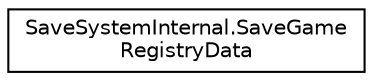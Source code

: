 digraph "Graphical Class Hierarchy"
{
 // LATEX_PDF_SIZE
  edge [fontname="Helvetica",fontsize="10",labelfontname="Helvetica",labelfontsize="10"];
  node [fontname="Helvetica",fontsize="10",shape=record];
  rankdir="LR";
  Node0 [label="SaveSystemInternal.SaveGame\lRegistryData",height=0.2,width=0.4,color="black", fillcolor="white", style="filled",URL="$class_save_system_internal_1_1_save_game_registry_data.html",tooltip=" "];
}
